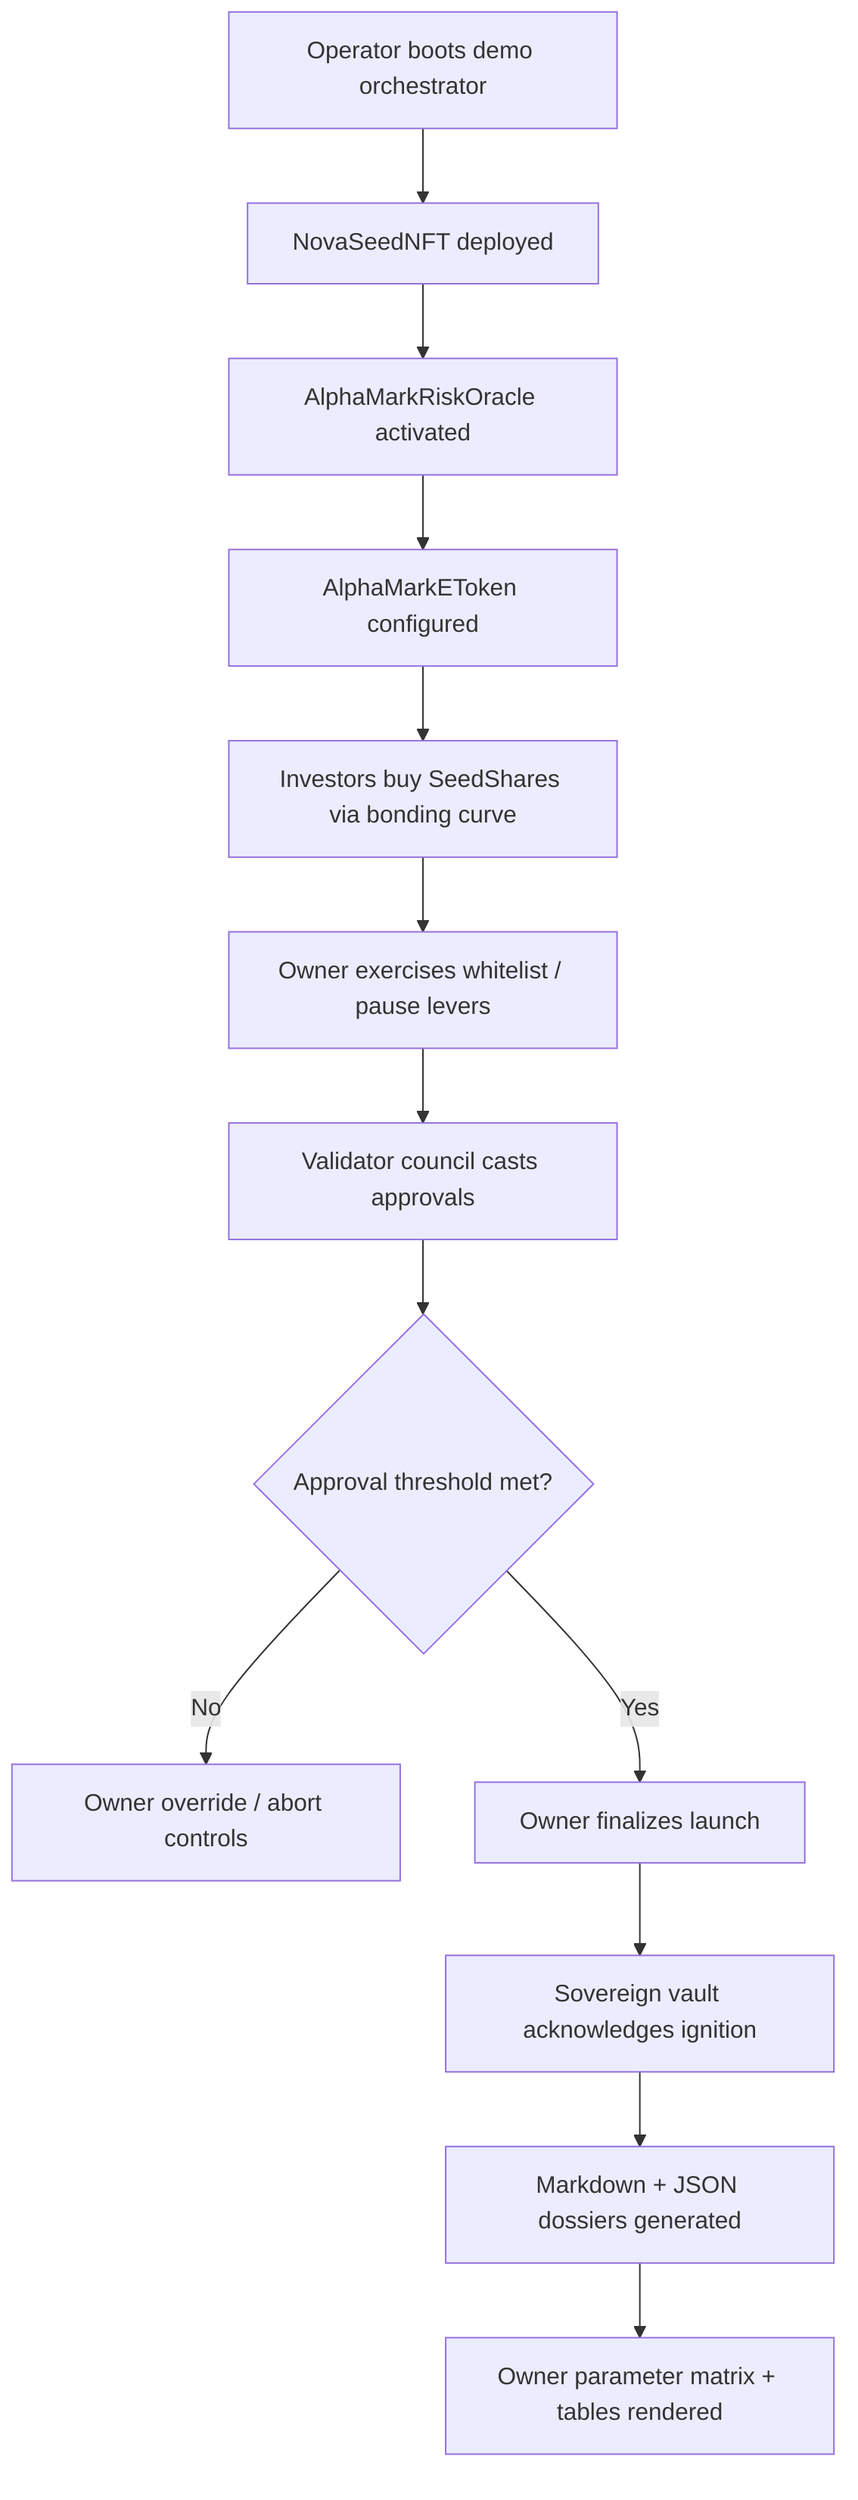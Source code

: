 graph TD
    A[Operator boots demo orchestrator] --> B[NovaSeedNFT deployed]
    B --> C[AlphaMarkRiskOracle activated]
    C --> D[AlphaMarkEToken configured]
    D --> E[Investors buy SeedShares via bonding curve]
    E --> F[Owner exercises whitelist / pause levers]
    F --> G[Validator council casts approvals]
    G --> H{Approval threshold met?}
    H -- No --> I[Owner override / abort controls]
    H -- Yes --> J[Owner finalizes launch]
    J --> K[Sovereign vault acknowledges ignition]
    K --> L[Markdown + JSON dossiers generated]
    L --> M[Owner parameter matrix + tables rendered]
